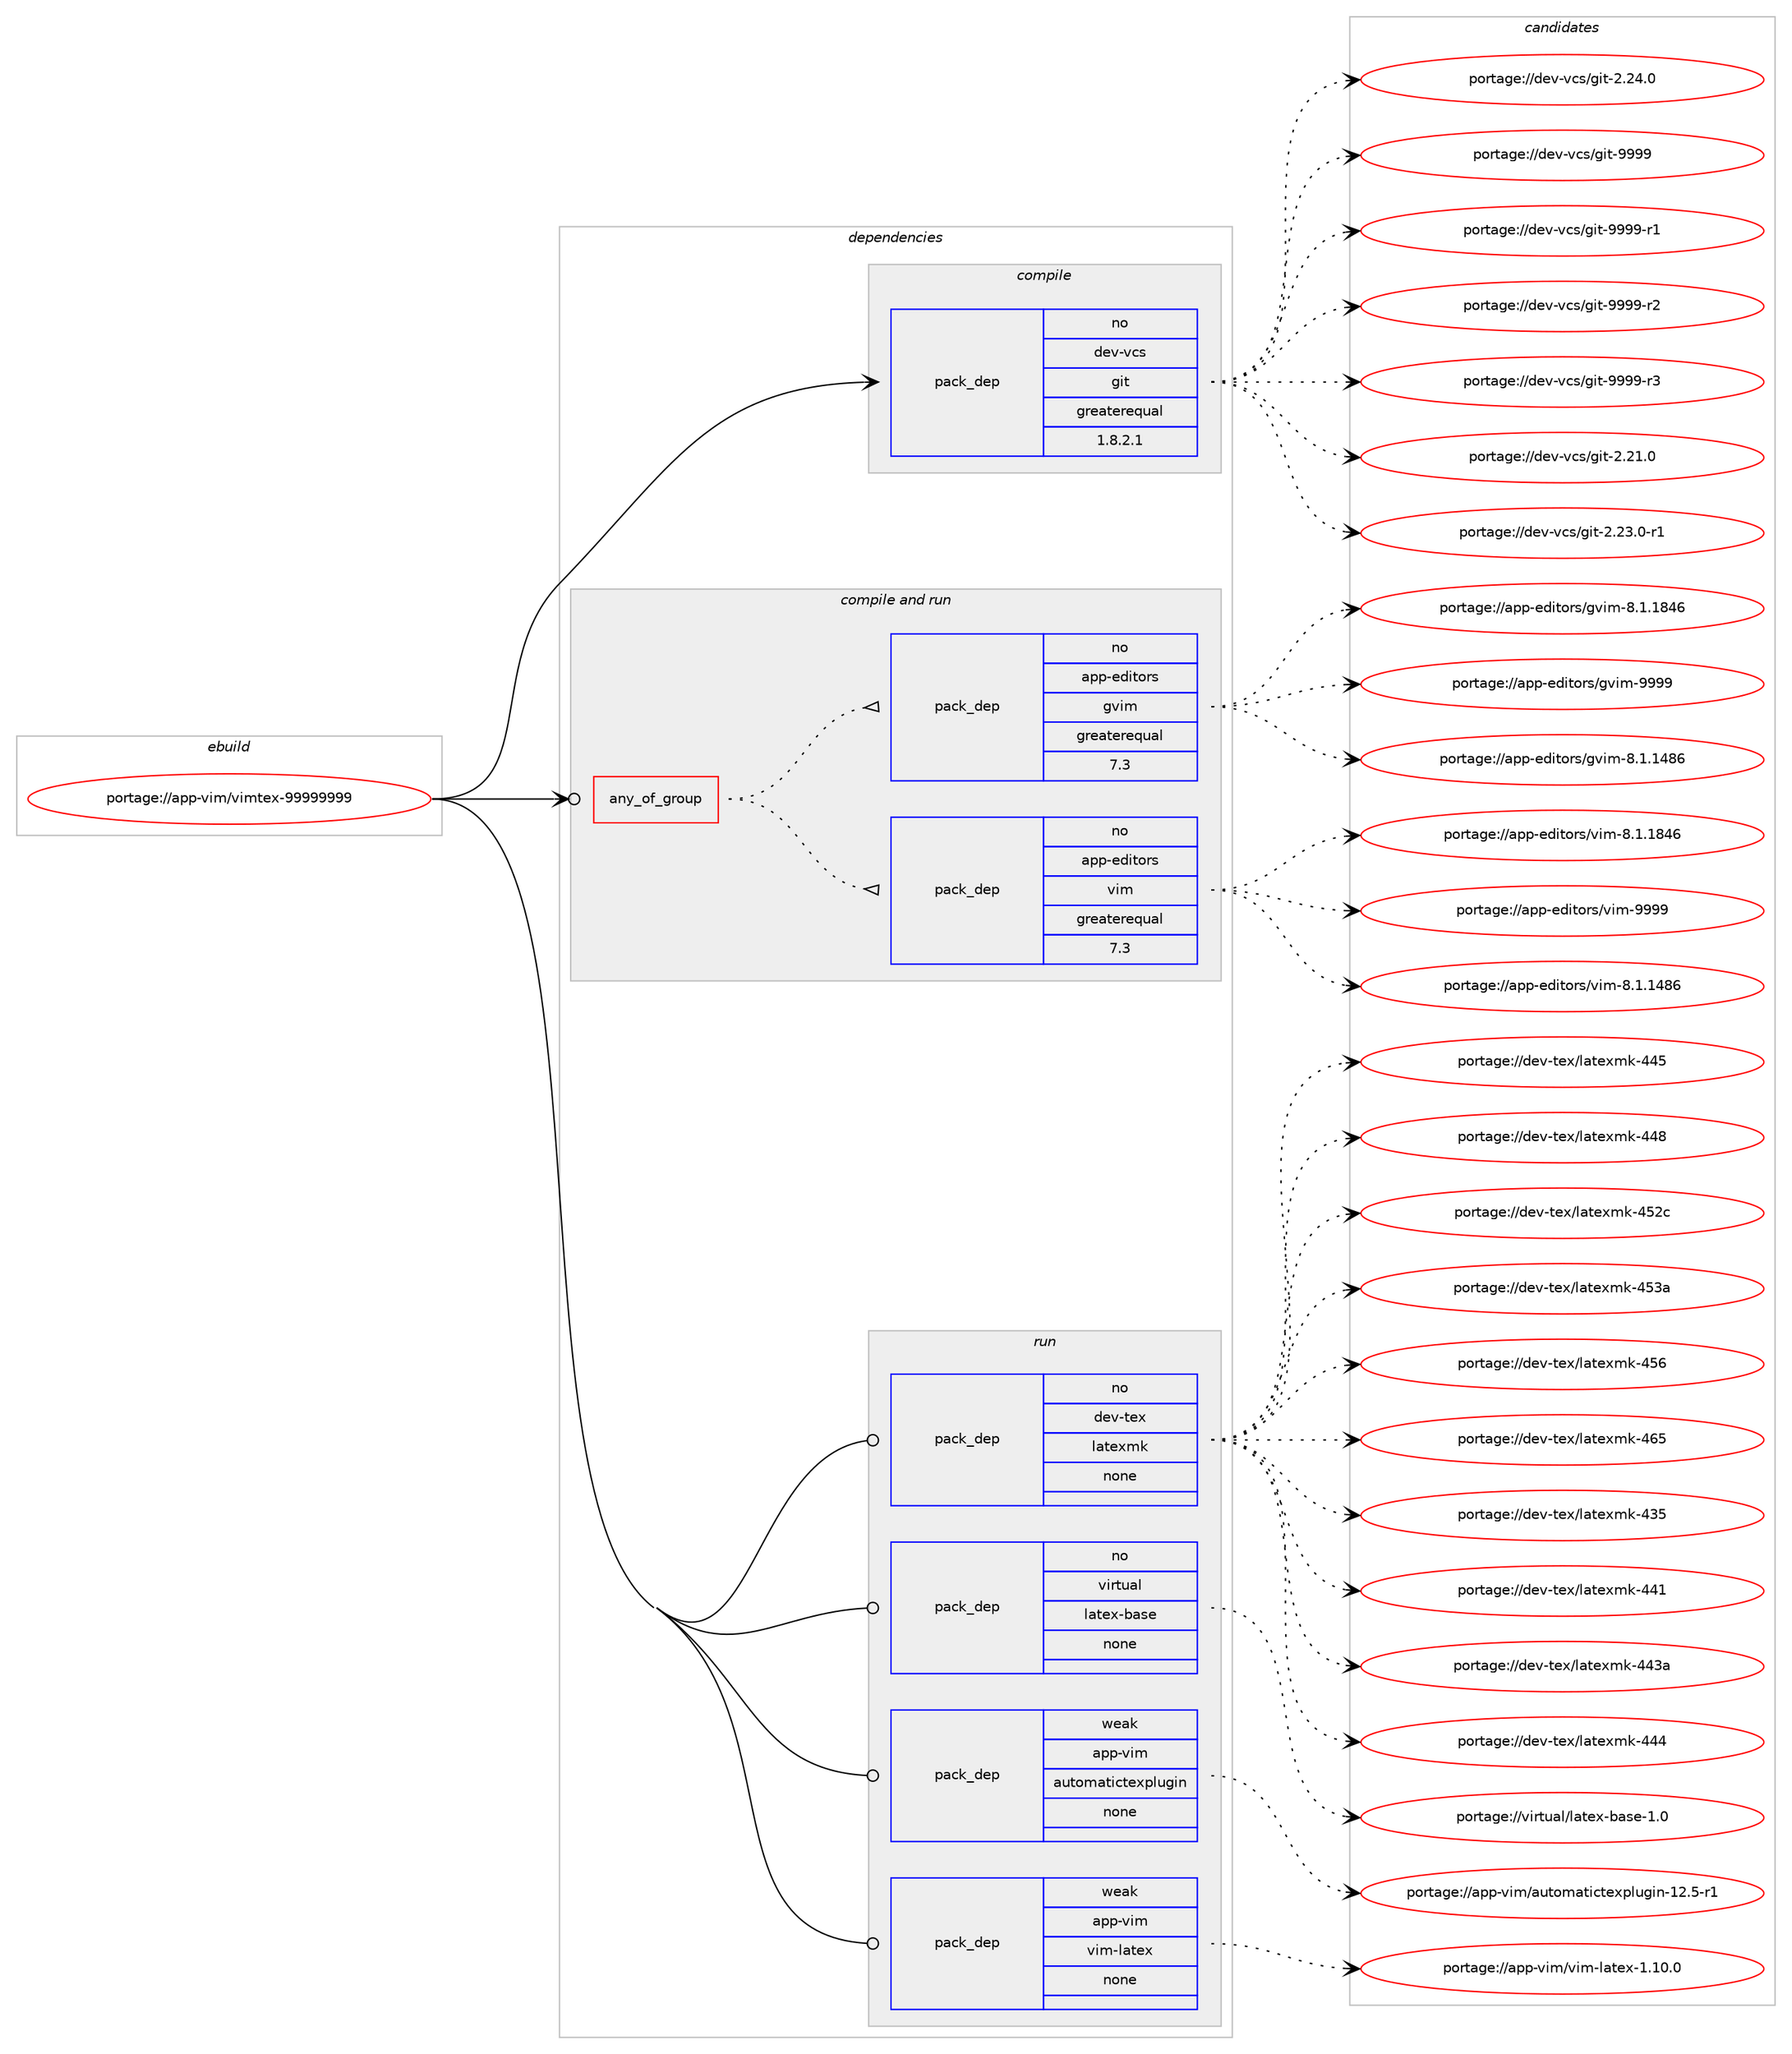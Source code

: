 digraph prolog {

# *************
# Graph options
# *************

newrank=true;
concentrate=true;
compound=true;
graph [rankdir=LR,fontname=Helvetica,fontsize=10,ranksep=1.5];#, ranksep=2.5, nodesep=0.2];
edge  [arrowhead=vee];
node  [fontname=Helvetica,fontsize=10];

# **********
# The ebuild
# **********

subgraph cluster_leftcol {
color=gray;
rank=same;
label=<<i>ebuild</i>>;
id [label="portage://app-vim/vimtex-99999999", color=red, width=4, href="../app-vim/vimtex-99999999.svg"];
}

# ****************
# The dependencies
# ****************

subgraph cluster_midcol {
color=gray;
label=<<i>dependencies</i>>;
subgraph cluster_compile {
fillcolor="#eeeeee";
style=filled;
label=<<i>compile</i>>;
subgraph pack37270 {
dependency50090 [label=<<TABLE BORDER="0" CELLBORDER="1" CELLSPACING="0" CELLPADDING="4" WIDTH="220"><TR><TD ROWSPAN="6" CELLPADDING="30">pack_dep</TD></TR><TR><TD WIDTH="110">no</TD></TR><TR><TD>dev-vcs</TD></TR><TR><TD>git</TD></TR><TR><TD>greaterequal</TD></TR><TR><TD>1.8.2.1</TD></TR></TABLE>>, shape=none, color=blue];
}
id:e -> dependency50090:w [weight=20,style="solid",arrowhead="vee"];
}
subgraph cluster_compileandrun {
fillcolor="#eeeeee";
style=filled;
label=<<i>compile and run</i>>;
subgraph any1069 {
dependency50091 [label=<<TABLE BORDER="0" CELLBORDER="1" CELLSPACING="0" CELLPADDING="4"><TR><TD CELLPADDING="10">any_of_group</TD></TR></TABLE>>, shape=none, color=red];subgraph pack37271 {
dependency50092 [label=<<TABLE BORDER="0" CELLBORDER="1" CELLSPACING="0" CELLPADDING="4" WIDTH="220"><TR><TD ROWSPAN="6" CELLPADDING="30">pack_dep</TD></TR><TR><TD WIDTH="110">no</TD></TR><TR><TD>app-editors</TD></TR><TR><TD>vim</TD></TR><TR><TD>greaterequal</TD></TR><TR><TD>7.3</TD></TR></TABLE>>, shape=none, color=blue];
}
dependency50091:e -> dependency50092:w [weight=20,style="dotted",arrowhead="oinv"];
subgraph pack37272 {
dependency50093 [label=<<TABLE BORDER="0" CELLBORDER="1" CELLSPACING="0" CELLPADDING="4" WIDTH="220"><TR><TD ROWSPAN="6" CELLPADDING="30">pack_dep</TD></TR><TR><TD WIDTH="110">no</TD></TR><TR><TD>app-editors</TD></TR><TR><TD>gvim</TD></TR><TR><TD>greaterequal</TD></TR><TR><TD>7.3</TD></TR></TABLE>>, shape=none, color=blue];
}
dependency50091:e -> dependency50093:w [weight=20,style="dotted",arrowhead="oinv"];
}
id:e -> dependency50091:w [weight=20,style="solid",arrowhead="odotvee"];
}
subgraph cluster_run {
fillcolor="#eeeeee";
style=filled;
label=<<i>run</i>>;
subgraph pack37273 {
dependency50094 [label=<<TABLE BORDER="0" CELLBORDER="1" CELLSPACING="0" CELLPADDING="4" WIDTH="220"><TR><TD ROWSPAN="6" CELLPADDING="30">pack_dep</TD></TR><TR><TD WIDTH="110">no</TD></TR><TR><TD>dev-tex</TD></TR><TR><TD>latexmk</TD></TR><TR><TD>none</TD></TR><TR><TD></TD></TR></TABLE>>, shape=none, color=blue];
}
id:e -> dependency50094:w [weight=20,style="solid",arrowhead="odot"];
subgraph pack37274 {
dependency50095 [label=<<TABLE BORDER="0" CELLBORDER="1" CELLSPACING="0" CELLPADDING="4" WIDTH="220"><TR><TD ROWSPAN="6" CELLPADDING="30">pack_dep</TD></TR><TR><TD WIDTH="110">no</TD></TR><TR><TD>virtual</TD></TR><TR><TD>latex-base</TD></TR><TR><TD>none</TD></TR><TR><TD></TD></TR></TABLE>>, shape=none, color=blue];
}
id:e -> dependency50095:w [weight=20,style="solid",arrowhead="odot"];
subgraph pack37275 {
dependency50096 [label=<<TABLE BORDER="0" CELLBORDER="1" CELLSPACING="0" CELLPADDING="4" WIDTH="220"><TR><TD ROWSPAN="6" CELLPADDING="30">pack_dep</TD></TR><TR><TD WIDTH="110">weak</TD></TR><TR><TD>app-vim</TD></TR><TR><TD>automatictexplugin</TD></TR><TR><TD>none</TD></TR><TR><TD></TD></TR></TABLE>>, shape=none, color=blue];
}
id:e -> dependency50096:w [weight=20,style="solid",arrowhead="odot"];
subgraph pack37276 {
dependency50097 [label=<<TABLE BORDER="0" CELLBORDER="1" CELLSPACING="0" CELLPADDING="4" WIDTH="220"><TR><TD ROWSPAN="6" CELLPADDING="30">pack_dep</TD></TR><TR><TD WIDTH="110">weak</TD></TR><TR><TD>app-vim</TD></TR><TR><TD>vim-latex</TD></TR><TR><TD>none</TD></TR><TR><TD></TD></TR></TABLE>>, shape=none, color=blue];
}
id:e -> dependency50097:w [weight=20,style="solid",arrowhead="odot"];
}
}

# **************
# The candidates
# **************

subgraph cluster_choices {
rank=same;
color=gray;
label=<<i>candidates</i>>;

subgraph choice37270 {
color=black;
nodesep=1;
choiceportage10010111845118991154710310511645504650494648 [label="portage://dev-vcs/git-2.21.0", color=red, width=4,href="../dev-vcs/git-2.21.0.svg"];
choiceportage100101118451189911547103105116455046505146484511449 [label="portage://dev-vcs/git-2.23.0-r1", color=red, width=4,href="../dev-vcs/git-2.23.0-r1.svg"];
choiceportage10010111845118991154710310511645504650524648 [label="portage://dev-vcs/git-2.24.0", color=red, width=4,href="../dev-vcs/git-2.24.0.svg"];
choiceportage1001011184511899115471031051164557575757 [label="portage://dev-vcs/git-9999", color=red, width=4,href="../dev-vcs/git-9999.svg"];
choiceportage10010111845118991154710310511645575757574511449 [label="portage://dev-vcs/git-9999-r1", color=red, width=4,href="../dev-vcs/git-9999-r1.svg"];
choiceportage10010111845118991154710310511645575757574511450 [label="portage://dev-vcs/git-9999-r2", color=red, width=4,href="../dev-vcs/git-9999-r2.svg"];
choiceportage10010111845118991154710310511645575757574511451 [label="portage://dev-vcs/git-9999-r3", color=red, width=4,href="../dev-vcs/git-9999-r3.svg"];
dependency50090:e -> choiceportage10010111845118991154710310511645504650494648:w [style=dotted,weight="100"];
dependency50090:e -> choiceportage100101118451189911547103105116455046505146484511449:w [style=dotted,weight="100"];
dependency50090:e -> choiceportage10010111845118991154710310511645504650524648:w [style=dotted,weight="100"];
dependency50090:e -> choiceportage1001011184511899115471031051164557575757:w [style=dotted,weight="100"];
dependency50090:e -> choiceportage10010111845118991154710310511645575757574511449:w [style=dotted,weight="100"];
dependency50090:e -> choiceportage10010111845118991154710310511645575757574511450:w [style=dotted,weight="100"];
dependency50090:e -> choiceportage10010111845118991154710310511645575757574511451:w [style=dotted,weight="100"];
}
subgraph choice37271 {
color=black;
nodesep=1;
choiceportage971121124510110010511611111411547118105109455646494649525654 [label="portage://app-editors/vim-8.1.1486", color=red, width=4,href="../app-editors/vim-8.1.1486.svg"];
choiceportage971121124510110010511611111411547118105109455646494649565254 [label="portage://app-editors/vim-8.1.1846", color=red, width=4,href="../app-editors/vim-8.1.1846.svg"];
choiceportage9711211245101100105116111114115471181051094557575757 [label="portage://app-editors/vim-9999", color=red, width=4,href="../app-editors/vim-9999.svg"];
dependency50092:e -> choiceportage971121124510110010511611111411547118105109455646494649525654:w [style=dotted,weight="100"];
dependency50092:e -> choiceportage971121124510110010511611111411547118105109455646494649565254:w [style=dotted,weight="100"];
dependency50092:e -> choiceportage9711211245101100105116111114115471181051094557575757:w [style=dotted,weight="100"];
}
subgraph choice37272 {
color=black;
nodesep=1;
choiceportage971121124510110010511611111411547103118105109455646494649525654 [label="portage://app-editors/gvim-8.1.1486", color=red, width=4,href="../app-editors/gvim-8.1.1486.svg"];
choiceportage971121124510110010511611111411547103118105109455646494649565254 [label="portage://app-editors/gvim-8.1.1846", color=red, width=4,href="../app-editors/gvim-8.1.1846.svg"];
choiceportage9711211245101100105116111114115471031181051094557575757 [label="portage://app-editors/gvim-9999", color=red, width=4,href="../app-editors/gvim-9999.svg"];
dependency50093:e -> choiceportage971121124510110010511611111411547103118105109455646494649525654:w [style=dotted,weight="100"];
dependency50093:e -> choiceportage971121124510110010511611111411547103118105109455646494649565254:w [style=dotted,weight="100"];
dependency50093:e -> choiceportage9711211245101100105116111114115471031181051094557575757:w [style=dotted,weight="100"];
}
subgraph choice37273 {
color=black;
nodesep=1;
choiceportage10010111845116101120471089711610112010910745525153 [label="portage://dev-tex/latexmk-435", color=red, width=4,href="../dev-tex/latexmk-435.svg"];
choiceportage10010111845116101120471089711610112010910745525249 [label="portage://dev-tex/latexmk-441", color=red, width=4,href="../dev-tex/latexmk-441.svg"];
choiceportage1001011184511610112047108971161011201091074552525197 [label="portage://dev-tex/latexmk-443a", color=red, width=4,href="../dev-tex/latexmk-443a.svg"];
choiceportage10010111845116101120471089711610112010910745525252 [label="portage://dev-tex/latexmk-444", color=red, width=4,href="../dev-tex/latexmk-444.svg"];
choiceportage10010111845116101120471089711610112010910745525253 [label="portage://dev-tex/latexmk-445", color=red, width=4,href="../dev-tex/latexmk-445.svg"];
choiceportage10010111845116101120471089711610112010910745525256 [label="portage://dev-tex/latexmk-448", color=red, width=4,href="../dev-tex/latexmk-448.svg"];
choiceportage1001011184511610112047108971161011201091074552535099 [label="portage://dev-tex/latexmk-452c", color=red, width=4,href="../dev-tex/latexmk-452c.svg"];
choiceportage1001011184511610112047108971161011201091074552535197 [label="portage://dev-tex/latexmk-453a", color=red, width=4,href="../dev-tex/latexmk-453a.svg"];
choiceportage10010111845116101120471089711610112010910745525354 [label="portage://dev-tex/latexmk-456", color=red, width=4,href="../dev-tex/latexmk-456.svg"];
choiceportage10010111845116101120471089711610112010910745525453 [label="portage://dev-tex/latexmk-465", color=red, width=4,href="../dev-tex/latexmk-465.svg"];
dependency50094:e -> choiceportage10010111845116101120471089711610112010910745525153:w [style=dotted,weight="100"];
dependency50094:e -> choiceportage10010111845116101120471089711610112010910745525249:w [style=dotted,weight="100"];
dependency50094:e -> choiceportage1001011184511610112047108971161011201091074552525197:w [style=dotted,weight="100"];
dependency50094:e -> choiceportage10010111845116101120471089711610112010910745525252:w [style=dotted,weight="100"];
dependency50094:e -> choiceportage10010111845116101120471089711610112010910745525253:w [style=dotted,weight="100"];
dependency50094:e -> choiceportage10010111845116101120471089711610112010910745525256:w [style=dotted,weight="100"];
dependency50094:e -> choiceportage1001011184511610112047108971161011201091074552535099:w [style=dotted,weight="100"];
dependency50094:e -> choiceportage1001011184511610112047108971161011201091074552535197:w [style=dotted,weight="100"];
dependency50094:e -> choiceportage10010111845116101120471089711610112010910745525354:w [style=dotted,weight="100"];
dependency50094:e -> choiceportage10010111845116101120471089711610112010910745525453:w [style=dotted,weight="100"];
}
subgraph choice37274 {
color=black;
nodesep=1;
choiceportage11810511411611797108471089711610112045989711510145494648 [label="portage://virtual/latex-base-1.0", color=red, width=4,href="../virtual/latex-base-1.0.svg"];
dependency50095:e -> choiceportage11810511411611797108471089711610112045989711510145494648:w [style=dotted,weight="100"];
}
subgraph choice37275 {
color=black;
nodesep=1;
choiceportage97112112451181051094797117116111109971161059911610112011210811710310511045495046534511449 [label="portage://app-vim/automatictexplugin-12.5-r1", color=red, width=4,href="../app-vim/automatictexplugin-12.5-r1.svg"];
dependency50096:e -> choiceportage97112112451181051094797117116111109971161059911610112011210811710310511045495046534511449:w [style=dotted,weight="100"];
}
subgraph choice37276 {
color=black;
nodesep=1;
choiceportage971121124511810510947118105109451089711610112045494649484648 [label="portage://app-vim/vim-latex-1.10.0", color=red, width=4,href="../app-vim/vim-latex-1.10.0.svg"];
dependency50097:e -> choiceportage971121124511810510947118105109451089711610112045494649484648:w [style=dotted,weight="100"];
}
}

}
